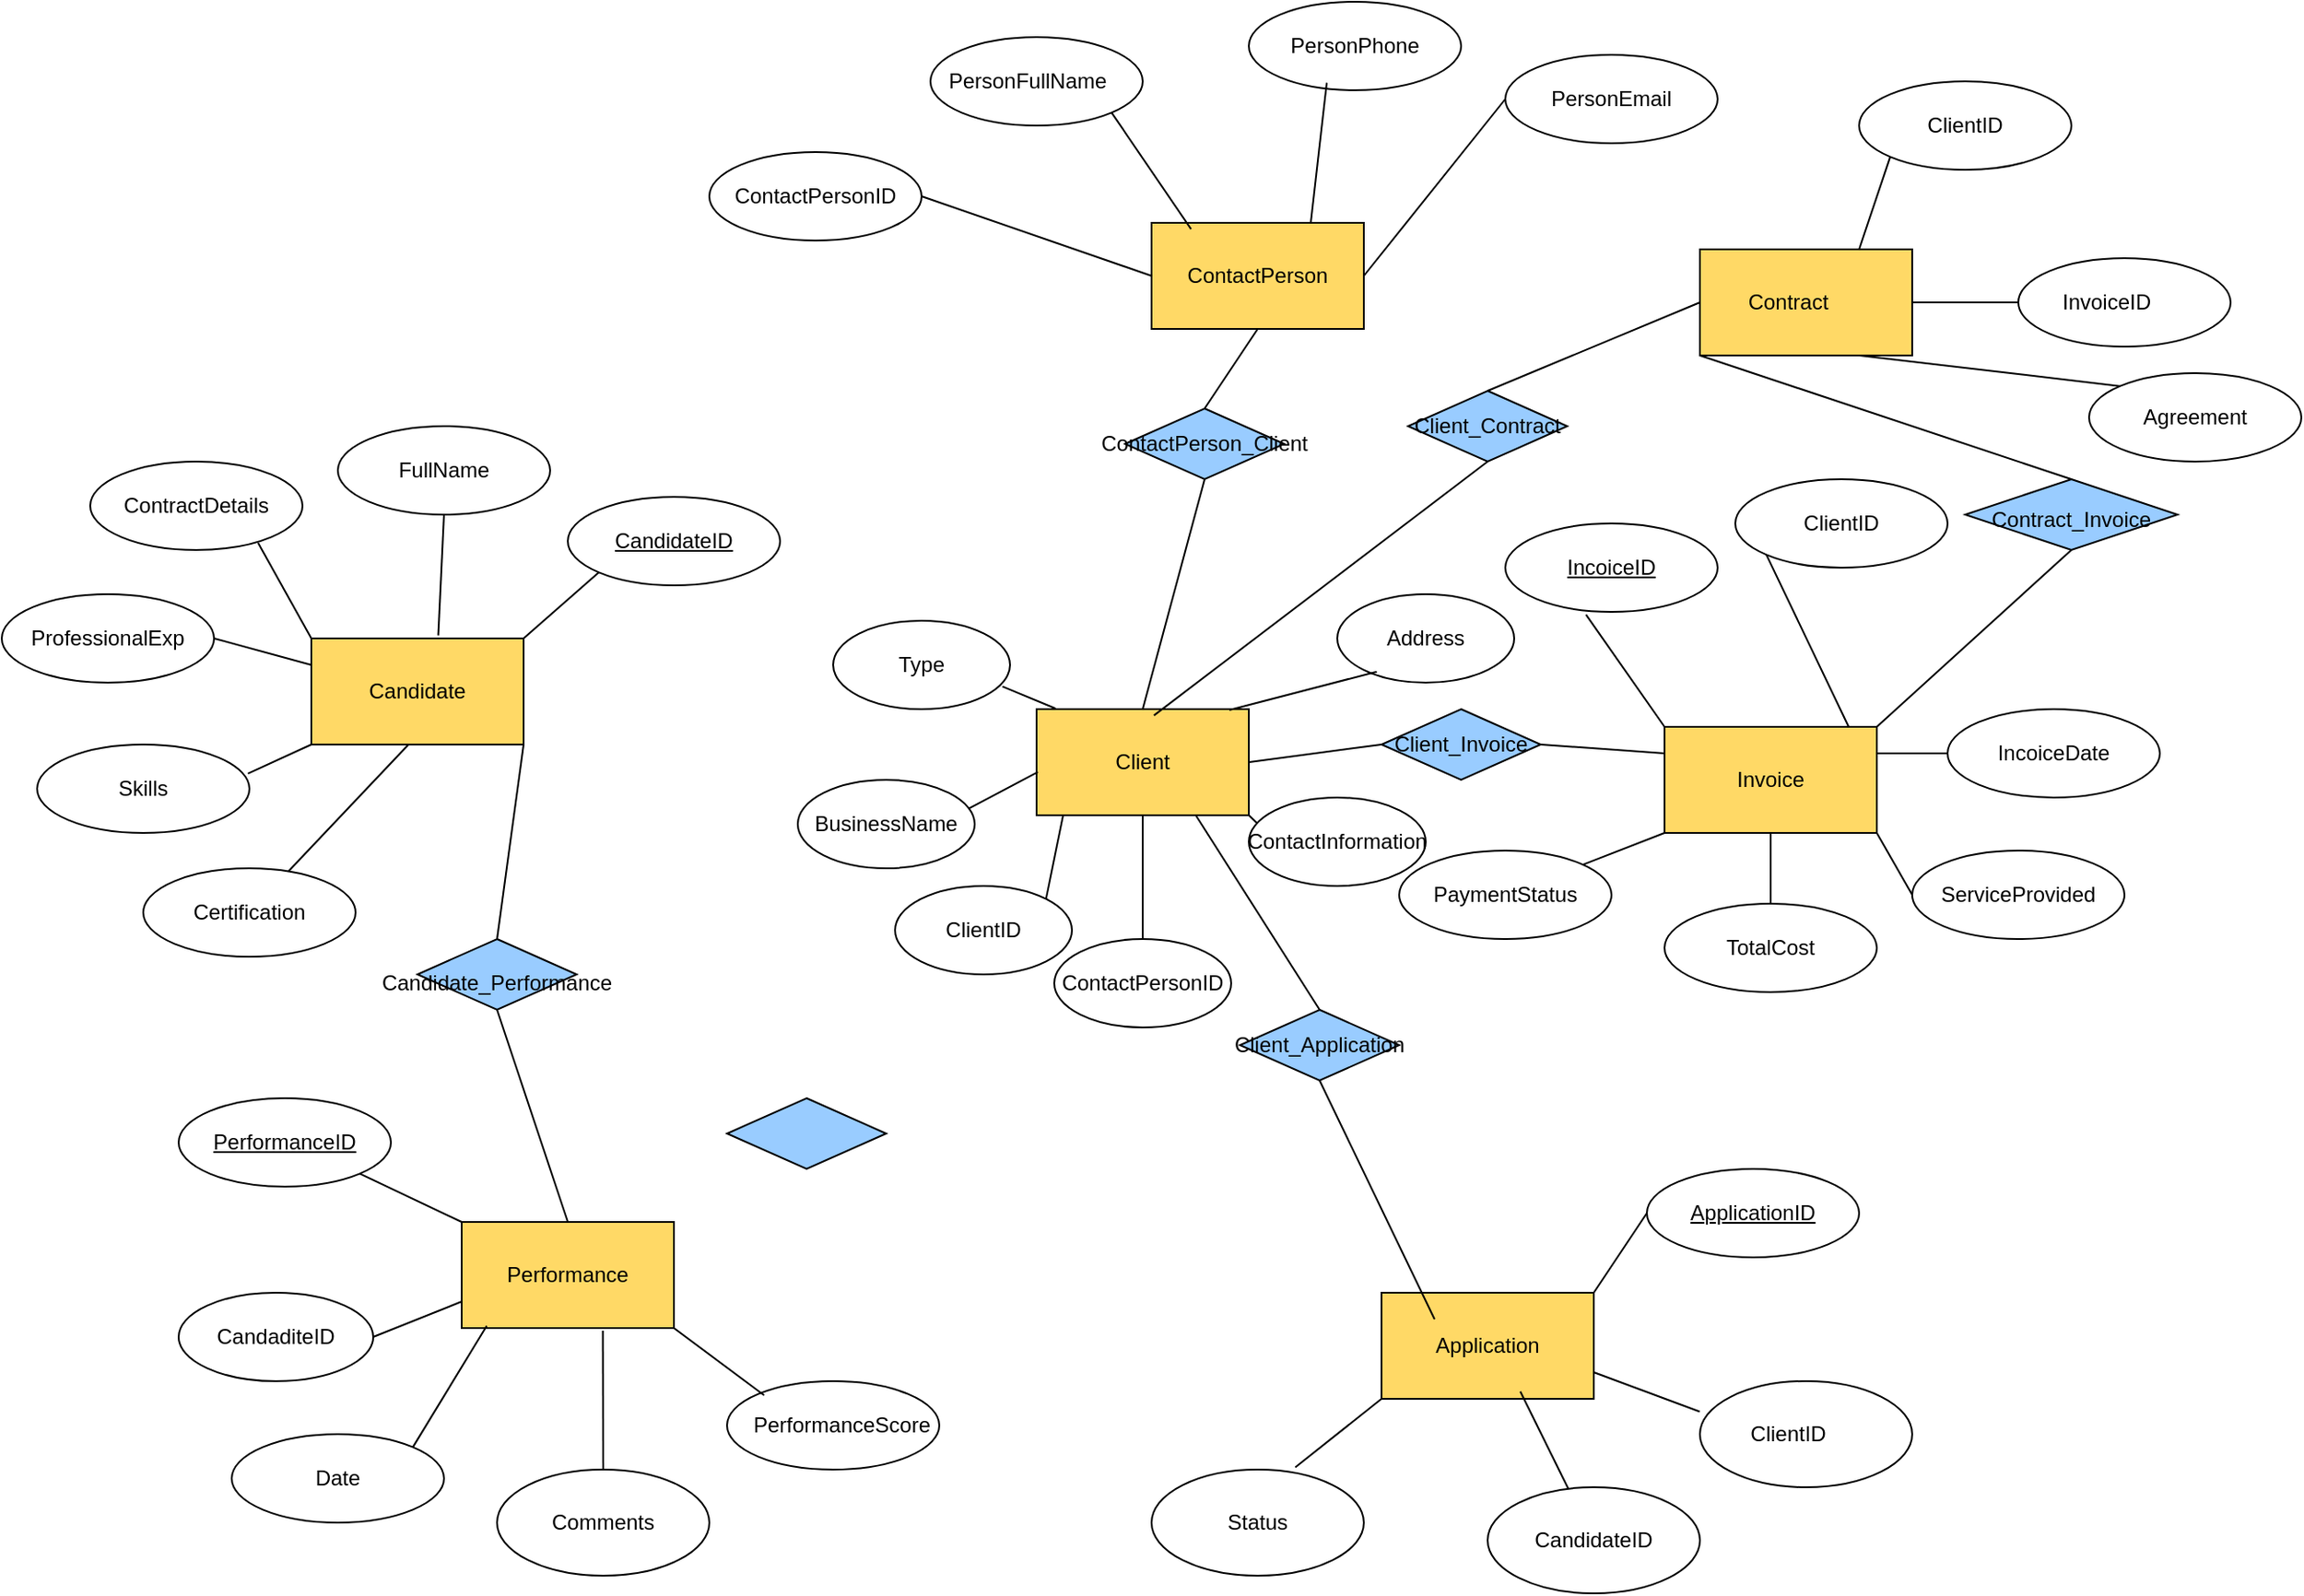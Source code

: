 <mxfile version="24.8.4">
  <diagram name="Page-1" id="_pU-WNQT1wnBNlO78gKb">
    <mxGraphModel dx="481" dy="643" grid="1" gridSize="10" guides="1" tooltips="1" connect="1" arrows="1" fold="1" page="1" pageScale="1" pageWidth="850" pageHeight="1100" math="0" shadow="0">
      <root>
        <mxCell id="0" />
        <mxCell id="1" parent="0" />
        <mxCell id="n1prHvsE-R-aELV-WZbh-2" value="" style="rounded=0;whiteSpace=wrap;html=1;fillColor=#FFD966;" vertex="1" parent="1">
          <mxGeometry x="775" y="590" width="120" height="60" as="geometry" />
        </mxCell>
        <mxCell id="n1prHvsE-R-aELV-WZbh-4" value="" style="rounded=0;whiteSpace=wrap;html=1;fillColor=#FFD966;" vertex="1" parent="1">
          <mxGeometry x="365" y="550" width="120" height="60" as="geometry" />
        </mxCell>
        <mxCell id="n1prHvsE-R-aELV-WZbh-9" value="" style="ellipse;whiteSpace=wrap;html=1;" vertex="1" parent="1">
          <mxGeometry x="600" y="970" width="120" height="50" as="geometry" />
        </mxCell>
        <mxCell id="n1prHvsE-R-aELV-WZbh-29" value="" style="rounded=0;whiteSpace=wrap;html=1;fillColor=#FFD966;" vertex="1" parent="1">
          <mxGeometry x="1150" y="330" width="120" height="60" as="geometry" />
        </mxCell>
        <mxCell id="n1prHvsE-R-aELV-WZbh-62" value="" style="rounded=0;whiteSpace=wrap;html=1;fillColor=#FFD966;" vertex="1" parent="1">
          <mxGeometry x="450" y="880" width="120" height="60" as="geometry" />
        </mxCell>
        <mxCell id="n1prHvsE-R-aELV-WZbh-63" value="" style="ellipse;whiteSpace=wrap;html=1;" vertex="1" parent="1">
          <mxGeometry x="290" y="810" width="120" height="50" as="geometry" />
        </mxCell>
        <mxCell id="n1prHvsE-R-aELV-WZbh-64" value="" style="ellipse;whiteSpace=wrap;html=1;" vertex="1" parent="1">
          <mxGeometry x="290" y="920" width="110" height="50" as="geometry" />
        </mxCell>
        <mxCell id="n1prHvsE-R-aELV-WZbh-65" value="" style="ellipse;whiteSpace=wrap;html=1;" vertex="1" parent="1">
          <mxGeometry x="470" y="1020" width="120" height="60" as="geometry" />
        </mxCell>
        <mxCell id="n1prHvsE-R-aELV-WZbh-66" value="" style="ellipse;whiteSpace=wrap;html=1;" vertex="1" parent="1">
          <mxGeometry x="320" y="1000" width="120" height="50" as="geometry" />
        </mxCell>
        <mxCell id="n1prHvsE-R-aELV-WZbh-67" value="PerformanceScore" style="text;html=1;align=center;verticalAlign=middle;whiteSpace=wrap;rounded=0;" vertex="1" parent="1">
          <mxGeometry x="635" y="980" width="60" height="30" as="geometry" />
        </mxCell>
        <mxCell id="n1prHvsE-R-aELV-WZbh-68" value="Comments" style="text;html=1;align=center;verticalAlign=middle;whiteSpace=wrap;rounded=0;" vertex="1" parent="1">
          <mxGeometry x="500" y="1035" width="60" height="30" as="geometry" />
        </mxCell>
        <mxCell id="n1prHvsE-R-aELV-WZbh-69" value="Date" style="text;html=1;align=center;verticalAlign=middle;whiteSpace=wrap;rounded=0;" vertex="1" parent="1">
          <mxGeometry x="350" y="1010" width="60" height="30" as="geometry" />
        </mxCell>
        <mxCell id="n1prHvsE-R-aELV-WZbh-70" value="CandaditeID" style="text;html=1;align=center;verticalAlign=middle;whiteSpace=wrap;rounded=0;" vertex="1" parent="1">
          <mxGeometry x="315" y="930" width="60" height="30" as="geometry" />
        </mxCell>
        <mxCell id="n1prHvsE-R-aELV-WZbh-71" value="&lt;u&gt;PerformanceID&lt;/u&gt;" style="text;html=1;align=center;verticalAlign=middle;whiteSpace=wrap;rounded=0;" vertex="1" parent="1">
          <mxGeometry x="320" y="820" width="60" height="30" as="geometry" />
        </mxCell>
        <mxCell id="n1prHvsE-R-aELV-WZbh-72" value="Performance" style="text;html=1;align=center;verticalAlign=middle;whiteSpace=wrap;rounded=0;" vertex="1" parent="1">
          <mxGeometry x="480" y="895" width="60" height="30" as="geometry" />
        </mxCell>
        <mxCell id="n1prHvsE-R-aELV-WZbh-73" value="" style="endArrow=none;html=1;rounded=0;exitX=1;exitY=1;exitDx=0;exitDy=0;entryX=0;entryY=0;entryDx=0;entryDy=0;" edge="1" parent="1" source="n1prHvsE-R-aELV-WZbh-62">
          <mxGeometry width="50" height="50" relative="1" as="geometry">
            <mxPoint x="490" y="770" as="sourcePoint" />
            <mxPoint x="621" y="978" as="targetPoint" />
          </mxGeometry>
        </mxCell>
        <mxCell id="n1prHvsE-R-aELV-WZbh-74" value="" style="endArrow=none;html=1;rounded=0;exitX=0.5;exitY=0;exitDx=0;exitDy=0;entryX=0.665;entryY=1.026;entryDx=0;entryDy=0;entryPerimeter=0;" edge="1" parent="1" source="n1prHvsE-R-aELV-WZbh-65" target="n1prHvsE-R-aELV-WZbh-62">
          <mxGeometry width="50" height="50" relative="1" as="geometry">
            <mxPoint x="490" y="770" as="sourcePoint" />
            <mxPoint x="540" y="720" as="targetPoint" />
          </mxGeometry>
        </mxCell>
        <mxCell id="n1prHvsE-R-aELV-WZbh-75" value="" style="endArrow=none;html=1;rounded=0;exitX=1;exitY=0;exitDx=0;exitDy=0;entryX=0.118;entryY=0.979;entryDx=0;entryDy=0;entryPerimeter=0;" edge="1" parent="1" source="n1prHvsE-R-aELV-WZbh-66" target="n1prHvsE-R-aELV-WZbh-62">
          <mxGeometry width="50" height="50" relative="1" as="geometry">
            <mxPoint x="490" y="770" as="sourcePoint" />
            <mxPoint x="540" y="720" as="targetPoint" />
          </mxGeometry>
        </mxCell>
        <mxCell id="n1prHvsE-R-aELV-WZbh-76" value="" style="endArrow=none;html=1;rounded=0;exitX=1;exitY=0.5;exitDx=0;exitDy=0;entryX=0;entryY=0.75;entryDx=0;entryDy=0;" edge="1" parent="1" source="n1prHvsE-R-aELV-WZbh-64" target="n1prHvsE-R-aELV-WZbh-62">
          <mxGeometry width="50" height="50" relative="1" as="geometry">
            <mxPoint x="490" y="770" as="sourcePoint" />
            <mxPoint x="540" y="720" as="targetPoint" />
          </mxGeometry>
        </mxCell>
        <mxCell id="n1prHvsE-R-aELV-WZbh-77" value="" style="endArrow=none;html=1;rounded=0;exitX=1;exitY=1;exitDx=0;exitDy=0;entryX=0;entryY=0;entryDx=0;entryDy=0;" edge="1" parent="1" source="n1prHvsE-R-aELV-WZbh-63" target="n1prHvsE-R-aELV-WZbh-62">
          <mxGeometry width="50" height="50" relative="1" as="geometry">
            <mxPoint x="490" y="770" as="sourcePoint" />
            <mxPoint x="540" y="720" as="targetPoint" />
          </mxGeometry>
        </mxCell>
        <mxCell id="n1prHvsE-R-aELV-WZbh-120" value="" style="rounded=0;whiteSpace=wrap;html=1;fillColor=#FFD966;" vertex="1" parent="1">
          <mxGeometry x="970" y="920" width="120" height="60" as="geometry" />
        </mxCell>
        <mxCell id="n1prHvsE-R-aELV-WZbh-121" value="" style="ellipse;whiteSpace=wrap;html=1;" vertex="1" parent="1">
          <mxGeometry x="1030" y="1030" width="120" height="60" as="geometry" />
        </mxCell>
        <mxCell id="n1prHvsE-R-aELV-WZbh-122" value="" style="ellipse;whiteSpace=wrap;html=1;" vertex="1" parent="1">
          <mxGeometry x="1120" y="850" width="120" height="50" as="geometry" />
        </mxCell>
        <mxCell id="n1prHvsE-R-aELV-WZbh-123" value="" style="ellipse;whiteSpace=wrap;html=1;" vertex="1" parent="1">
          <mxGeometry x="1150" y="970" width="120" height="60" as="geometry" />
        </mxCell>
        <mxCell id="n1prHvsE-R-aELV-WZbh-124" value="" style="ellipse;whiteSpace=wrap;html=1;" vertex="1" parent="1">
          <mxGeometry x="840" y="1020" width="120" height="60" as="geometry" />
        </mxCell>
        <mxCell id="n1prHvsE-R-aELV-WZbh-125" value="Status" style="text;html=1;align=center;verticalAlign=middle;whiteSpace=wrap;rounded=0;" vertex="1" parent="1">
          <mxGeometry x="870" y="1035" width="60" height="30" as="geometry" />
        </mxCell>
        <mxCell id="n1prHvsE-R-aELV-WZbh-126" value="CandidateID" style="text;html=1;align=center;verticalAlign=middle;whiteSpace=wrap;rounded=0;" vertex="1" parent="1">
          <mxGeometry x="1060" y="1045" width="60" height="30" as="geometry" />
        </mxCell>
        <mxCell id="n1prHvsE-R-aELV-WZbh-127" value="ClientID" style="text;html=1;align=center;verticalAlign=middle;whiteSpace=wrap;rounded=0;" vertex="1" parent="1">
          <mxGeometry x="1170" y="985" width="60" height="30" as="geometry" />
        </mxCell>
        <mxCell id="n1prHvsE-R-aELV-WZbh-128" value="&lt;u&gt;ApplicationID&lt;/u&gt;" style="text;html=1;align=center;verticalAlign=middle;whiteSpace=wrap;rounded=0;" vertex="1" parent="1">
          <mxGeometry x="1150" y="860" width="60" height="30" as="geometry" />
        </mxCell>
        <mxCell id="n1prHvsE-R-aELV-WZbh-129" value="Application" style="text;html=1;align=center;verticalAlign=middle;whiteSpace=wrap;rounded=0;" vertex="1" parent="1">
          <mxGeometry x="1000" y="935" width="60" height="30" as="geometry" />
        </mxCell>
        <mxCell id="n1prHvsE-R-aELV-WZbh-130" value="" style="endArrow=none;html=1;rounded=0;exitX=-0.001;exitY=0.288;exitDx=0;exitDy=0;exitPerimeter=0;entryX=1;entryY=0.75;entryDx=0;entryDy=0;" edge="1" parent="1" source="n1prHvsE-R-aELV-WZbh-123" target="n1prHvsE-R-aELV-WZbh-120">
          <mxGeometry width="50" height="50" relative="1" as="geometry">
            <mxPoint x="930" y="860" as="sourcePoint" />
            <mxPoint x="980" y="810" as="targetPoint" />
          </mxGeometry>
        </mxCell>
        <mxCell id="n1prHvsE-R-aELV-WZbh-131" value="" style="endArrow=none;html=1;rounded=0;entryX=0.654;entryY=0.931;entryDx=0;entryDy=0;entryPerimeter=0;" edge="1" parent="1" source="n1prHvsE-R-aELV-WZbh-121" target="n1prHvsE-R-aELV-WZbh-120">
          <mxGeometry width="50" height="50" relative="1" as="geometry">
            <mxPoint x="930" y="860" as="sourcePoint" />
            <mxPoint x="980" y="810" as="targetPoint" />
          </mxGeometry>
        </mxCell>
        <mxCell id="n1prHvsE-R-aELV-WZbh-132" value="" style="endArrow=none;html=1;rounded=0;exitX=0.677;exitY=-0.021;exitDx=0;exitDy=0;exitPerimeter=0;entryX=0;entryY=1;entryDx=0;entryDy=0;" edge="1" parent="1" source="n1prHvsE-R-aELV-WZbh-124" target="n1prHvsE-R-aELV-WZbh-120">
          <mxGeometry width="50" height="50" relative="1" as="geometry">
            <mxPoint x="930" y="860" as="sourcePoint" />
            <mxPoint x="980" y="810" as="targetPoint" />
          </mxGeometry>
        </mxCell>
        <mxCell id="n1prHvsE-R-aELV-WZbh-133" value="" style="endArrow=none;html=1;rounded=0;entryX=0;entryY=0.5;entryDx=0;entryDy=0;exitX=1;exitY=0;exitDx=0;exitDy=0;" edge="1" parent="1" source="n1prHvsE-R-aELV-WZbh-120" target="n1prHvsE-R-aELV-WZbh-122">
          <mxGeometry width="50" height="50" relative="1" as="geometry">
            <mxPoint x="1030" y="900" as="sourcePoint" />
            <mxPoint x="1080" y="850" as="targetPoint" />
          </mxGeometry>
        </mxCell>
        <mxCell id="n1prHvsE-R-aELV-WZbh-154" value="" style="rounded=0;whiteSpace=wrap;html=1;fillColor=#FFD966;" vertex="1" parent="1">
          <mxGeometry x="1130" y="600" width="120" height="60" as="geometry" />
        </mxCell>
        <mxCell id="n1prHvsE-R-aELV-WZbh-155" value="" style="ellipse;whiteSpace=wrap;html=1;" vertex="1" parent="1">
          <mxGeometry x="1040" y="485" width="120" height="50" as="geometry" />
        </mxCell>
        <mxCell id="n1prHvsE-R-aELV-WZbh-156" value="" style="ellipse;whiteSpace=wrap;html=1;" vertex="1" parent="1">
          <mxGeometry x="980" y="670" width="120" height="50" as="geometry" />
        </mxCell>
        <mxCell id="n1prHvsE-R-aELV-WZbh-157" value="" style="ellipse;whiteSpace=wrap;html=1;" vertex="1" parent="1">
          <mxGeometry x="1130" y="700" width="120" height="50" as="geometry" />
        </mxCell>
        <mxCell id="n1prHvsE-R-aELV-WZbh-158" value="" style="ellipse;whiteSpace=wrap;html=1;" vertex="1" parent="1">
          <mxGeometry x="1170" y="460" width="120" height="50" as="geometry" />
        </mxCell>
        <mxCell id="n1prHvsE-R-aELV-WZbh-159" value="" style="ellipse;whiteSpace=wrap;html=1;" vertex="1" parent="1">
          <mxGeometry x="1290" y="590" width="120" height="50" as="geometry" />
        </mxCell>
        <mxCell id="n1prHvsE-R-aELV-WZbh-160" value="" style="ellipse;whiteSpace=wrap;html=1;" vertex="1" parent="1">
          <mxGeometry x="1270" y="670" width="120" height="50" as="geometry" />
        </mxCell>
        <mxCell id="n1prHvsE-R-aELV-WZbh-161" value="IncoiceDate" style="text;html=1;align=center;verticalAlign=middle;whiteSpace=wrap;rounded=0;" vertex="1" parent="1">
          <mxGeometry x="1320" y="600" width="60" height="30" as="geometry" />
        </mxCell>
        <mxCell id="n1prHvsE-R-aELV-WZbh-162" value="ClientID" style="text;html=1;align=center;verticalAlign=middle;whiteSpace=wrap;rounded=0;" vertex="1" parent="1">
          <mxGeometry x="1200" y="470" width="60" height="30" as="geometry" />
        </mxCell>
        <mxCell id="n1prHvsE-R-aELV-WZbh-163" value="&lt;u&gt;IncoiceID&lt;/u&gt;" style="text;html=1;align=center;verticalAlign=middle;whiteSpace=wrap;rounded=0;" vertex="1" parent="1">
          <mxGeometry x="1070" y="495" width="60" height="30" as="geometry" />
        </mxCell>
        <mxCell id="n1prHvsE-R-aELV-WZbh-164" value="ServiceProvided" style="text;html=1;align=center;verticalAlign=middle;whiteSpace=wrap;rounded=0;" vertex="1" parent="1">
          <mxGeometry x="1300" y="680" width="60" height="30" as="geometry" />
        </mxCell>
        <mxCell id="n1prHvsE-R-aELV-WZbh-165" value="TotalCost" style="text;html=1;align=center;verticalAlign=middle;whiteSpace=wrap;rounded=0;" vertex="1" parent="1">
          <mxGeometry x="1160" y="710" width="60" height="30" as="geometry" />
        </mxCell>
        <mxCell id="n1prHvsE-R-aELV-WZbh-166" value="PaymentStatus" style="text;html=1;align=center;verticalAlign=middle;whiteSpace=wrap;rounded=0;" vertex="1" parent="1">
          <mxGeometry x="1010" y="680" width="60" height="30" as="geometry" />
        </mxCell>
        <mxCell id="n1prHvsE-R-aELV-WZbh-167" value="Invoice" style="text;html=1;align=center;verticalAlign=middle;whiteSpace=wrap;rounded=0;" vertex="1" parent="1">
          <mxGeometry x="1160" y="615" width="60" height="30" as="geometry" />
        </mxCell>
        <mxCell id="n1prHvsE-R-aELV-WZbh-168" value="" style="endArrow=none;html=1;rounded=0;entryX=0;entryY=0.5;entryDx=0;entryDy=0;exitX=1;exitY=0.25;exitDx=0;exitDy=0;" edge="1" parent="1" source="n1prHvsE-R-aELV-WZbh-154" target="n1prHvsE-R-aELV-WZbh-159">
          <mxGeometry width="50" height="50" relative="1" as="geometry">
            <mxPoint x="900" y="830" as="sourcePoint" />
            <mxPoint x="950" y="780" as="targetPoint" />
          </mxGeometry>
        </mxCell>
        <mxCell id="n1prHvsE-R-aELV-WZbh-169" value="" style="endArrow=none;html=1;rounded=0;exitX=0;exitY=0.5;exitDx=0;exitDy=0;entryX=1;entryY=1;entryDx=0;entryDy=0;" edge="1" parent="1" source="n1prHvsE-R-aELV-WZbh-160" target="n1prHvsE-R-aELV-WZbh-154">
          <mxGeometry width="50" height="50" relative="1" as="geometry">
            <mxPoint x="900" y="830" as="sourcePoint" />
            <mxPoint x="950" y="780" as="targetPoint" />
          </mxGeometry>
        </mxCell>
        <mxCell id="n1prHvsE-R-aELV-WZbh-170" value="" style="endArrow=none;html=1;rounded=0;entryX=0.5;entryY=1;entryDx=0;entryDy=0;exitX=0.5;exitY=0;exitDx=0;exitDy=0;" edge="1" parent="1" source="n1prHvsE-R-aELV-WZbh-157" target="n1prHvsE-R-aELV-WZbh-154">
          <mxGeometry width="50" height="50" relative="1" as="geometry">
            <mxPoint x="900" y="830" as="sourcePoint" />
            <mxPoint x="950" y="780" as="targetPoint" />
          </mxGeometry>
        </mxCell>
        <mxCell id="n1prHvsE-R-aELV-WZbh-171" value="" style="endArrow=none;html=1;rounded=0;entryX=0;entryY=1;entryDx=0;entryDy=0;" edge="1" parent="1" source="n1prHvsE-R-aELV-WZbh-156" target="n1prHvsE-R-aELV-WZbh-154">
          <mxGeometry width="50" height="50" relative="1" as="geometry">
            <mxPoint x="1000" y="810" as="sourcePoint" />
            <mxPoint x="1050" y="760" as="targetPoint" />
          </mxGeometry>
        </mxCell>
        <mxCell id="n1prHvsE-R-aELV-WZbh-172" value="" style="endArrow=none;html=1;rounded=0;exitX=0;exitY=0;exitDx=0;exitDy=0;entryX=0.38;entryY=1.031;entryDx=0;entryDy=0;entryPerimeter=0;" edge="1" parent="1" source="n1prHvsE-R-aELV-WZbh-154" target="n1prHvsE-R-aELV-WZbh-155">
          <mxGeometry width="50" height="50" relative="1" as="geometry">
            <mxPoint x="1090" y="610" as="sourcePoint" />
            <mxPoint x="1140" y="560" as="targetPoint" />
          </mxGeometry>
        </mxCell>
        <mxCell id="n1prHvsE-R-aELV-WZbh-173" value="" style="endArrow=none;html=1;rounded=0;entryX=0;entryY=1;entryDx=0;entryDy=0;exitX=0.868;exitY=0.002;exitDx=0;exitDy=0;exitPerimeter=0;" edge="1" parent="1" source="n1prHvsE-R-aELV-WZbh-154" target="n1prHvsE-R-aELV-WZbh-158">
          <mxGeometry width="50" height="50" relative="1" as="geometry">
            <mxPoint x="900" y="830" as="sourcePoint" />
            <mxPoint x="950" y="780" as="targetPoint" />
          </mxGeometry>
        </mxCell>
        <mxCell id="n1prHvsE-R-aELV-WZbh-174" value="" style="ellipse;whiteSpace=wrap;html=1;" vertex="1" parent="1">
          <mxGeometry x="1240" y="235" width="120" height="50" as="geometry" />
        </mxCell>
        <mxCell id="n1prHvsE-R-aELV-WZbh-175" value="" style="ellipse;whiteSpace=wrap;html=1;" vertex="1" parent="1">
          <mxGeometry x="1330" y="335" width="120" height="50" as="geometry" />
        </mxCell>
        <mxCell id="n1prHvsE-R-aELV-WZbh-176" value="" style="ellipse;whiteSpace=wrap;html=1;" vertex="1" parent="1">
          <mxGeometry x="1370" y="400" width="120" height="50" as="geometry" />
        </mxCell>
        <mxCell id="n1prHvsE-R-aELV-WZbh-177" value="Agreement" style="text;html=1;align=center;verticalAlign=middle;whiteSpace=wrap;rounded=0;" vertex="1" parent="1">
          <mxGeometry x="1400" y="410" width="60" height="30" as="geometry" />
        </mxCell>
        <mxCell id="n1prHvsE-R-aELV-WZbh-178" value="InvoiceID" style="text;html=1;align=center;verticalAlign=middle;whiteSpace=wrap;rounded=0;" vertex="1" parent="1">
          <mxGeometry x="1350" y="345" width="60" height="30" as="geometry" />
        </mxCell>
        <mxCell id="n1prHvsE-R-aELV-WZbh-179" value="ClientID" style="text;html=1;align=center;verticalAlign=middle;whiteSpace=wrap;rounded=0;" vertex="1" parent="1">
          <mxGeometry x="1270" y="245" width="60" height="30" as="geometry" />
        </mxCell>
        <mxCell id="n1prHvsE-R-aELV-WZbh-180" value="" style="endArrow=none;html=1;rounded=0;entryX=0;entryY=1;entryDx=0;entryDy=0;exitX=0.75;exitY=0;exitDx=0;exitDy=0;" edge="1" parent="1" source="n1prHvsE-R-aELV-WZbh-29" target="n1prHvsE-R-aELV-WZbh-174">
          <mxGeometry width="50" height="50" relative="1" as="geometry">
            <mxPoint x="1170" y="760" as="sourcePoint" />
            <mxPoint x="1220" y="710" as="targetPoint" />
          </mxGeometry>
        </mxCell>
        <mxCell id="n1prHvsE-R-aELV-WZbh-181" value="" style="endArrow=none;html=1;rounded=0;exitX=0;exitY=0.5;exitDx=0;exitDy=0;entryX=1;entryY=0.5;entryDx=0;entryDy=0;" edge="1" parent="1" source="n1prHvsE-R-aELV-WZbh-175" target="n1prHvsE-R-aELV-WZbh-29">
          <mxGeometry width="50" height="50" relative="1" as="geometry">
            <mxPoint x="1170" y="760" as="sourcePoint" />
            <mxPoint x="1220" y="710" as="targetPoint" />
          </mxGeometry>
        </mxCell>
        <mxCell id="n1prHvsE-R-aELV-WZbh-182" value="" style="endArrow=none;html=1;rounded=0;exitX=0.75;exitY=1;exitDx=0;exitDy=0;entryX=0;entryY=0;entryDx=0;entryDy=0;" edge="1" parent="1" source="n1prHvsE-R-aELV-WZbh-29" target="n1prHvsE-R-aELV-WZbh-176">
          <mxGeometry width="50" height="50" relative="1" as="geometry">
            <mxPoint x="1170" y="760" as="sourcePoint" />
            <mxPoint x="1220" y="710" as="targetPoint" />
          </mxGeometry>
        </mxCell>
        <mxCell id="n1prHvsE-R-aELV-WZbh-183" value="Contract" style="text;html=1;align=center;verticalAlign=middle;whiteSpace=wrap;rounded=0;" vertex="1" parent="1">
          <mxGeometry x="1170" y="345" width="60" height="30" as="geometry" />
        </mxCell>
        <mxCell id="n1prHvsE-R-aELV-WZbh-184" value="" style="ellipse;whiteSpace=wrap;html=1;" vertex="1" parent="1">
          <mxGeometry x="510" y="470" width="120" height="50" as="geometry" />
        </mxCell>
        <mxCell id="n1prHvsE-R-aELV-WZbh-185" value="" style="ellipse;whiteSpace=wrap;html=1;" vertex="1" parent="1">
          <mxGeometry x="270" y="680" width="120" height="50" as="geometry" />
        </mxCell>
        <mxCell id="n1prHvsE-R-aELV-WZbh-186" value="" style="ellipse;whiteSpace=wrap;html=1;" vertex="1" parent="1">
          <mxGeometry x="380" y="430" width="120" height="50" as="geometry" />
        </mxCell>
        <mxCell id="n1prHvsE-R-aELV-WZbh-187" value="" style="ellipse;whiteSpace=wrap;html=1;" vertex="1" parent="1">
          <mxGeometry x="240" y="450" width="120" height="50" as="geometry" />
        </mxCell>
        <mxCell id="n1prHvsE-R-aELV-WZbh-188" value="" style="ellipse;whiteSpace=wrap;html=1;" vertex="1" parent="1">
          <mxGeometry x="190" y="525" width="120" height="50" as="geometry" />
        </mxCell>
        <mxCell id="n1prHvsE-R-aELV-WZbh-189" value="" style="ellipse;whiteSpace=wrap;html=1;" vertex="1" parent="1">
          <mxGeometry x="210" y="610" width="120" height="50" as="geometry" />
        </mxCell>
        <mxCell id="n1prHvsE-R-aELV-WZbh-190" value="Candidate" style="text;html=1;align=center;verticalAlign=middle;whiteSpace=wrap;rounded=0;" vertex="1" parent="1">
          <mxGeometry x="395" y="565" width="60" height="30" as="geometry" />
        </mxCell>
        <mxCell id="n1prHvsE-R-aELV-WZbh-191" value="Certification" style="text;html=1;align=center;verticalAlign=middle;whiteSpace=wrap;rounded=0;" vertex="1" parent="1">
          <mxGeometry x="300" y="690" width="60" height="30" as="geometry" />
        </mxCell>
        <mxCell id="n1prHvsE-R-aELV-WZbh-192" value="Skills" style="text;html=1;align=center;verticalAlign=middle;whiteSpace=wrap;rounded=0;" vertex="1" parent="1">
          <mxGeometry x="240" y="620" width="60" height="30" as="geometry" />
        </mxCell>
        <mxCell id="n1prHvsE-R-aELV-WZbh-193" value="ProfessionalExp" style="text;html=1;align=center;verticalAlign=middle;whiteSpace=wrap;rounded=0;" vertex="1" parent="1">
          <mxGeometry x="220" y="535" width="60" height="30" as="geometry" />
        </mxCell>
        <mxCell id="n1prHvsE-R-aELV-WZbh-194" value="ContractDetails" style="text;html=1;align=center;verticalAlign=middle;whiteSpace=wrap;rounded=0;" vertex="1" parent="1">
          <mxGeometry x="270" y="460" width="60" height="30" as="geometry" />
        </mxCell>
        <mxCell id="n1prHvsE-R-aELV-WZbh-195" value="FullName" style="text;html=1;align=center;verticalAlign=middle;whiteSpace=wrap;rounded=0;" vertex="1" parent="1">
          <mxGeometry x="410" y="440" width="60" height="30" as="geometry" />
        </mxCell>
        <mxCell id="n1prHvsE-R-aELV-WZbh-196" value="&lt;u&gt;CandidateID&lt;/u&gt;" style="text;html=1;align=center;verticalAlign=middle;whiteSpace=wrap;rounded=0;" vertex="1" parent="1">
          <mxGeometry x="540" y="480" width="60" height="30" as="geometry" />
        </mxCell>
        <mxCell id="n1prHvsE-R-aELV-WZbh-197" value="" style="endArrow=none;html=1;rounded=0;exitX=0.456;exitY=1.004;exitDx=0;exitDy=0;exitPerimeter=0;" edge="1" parent="1" source="n1prHvsE-R-aELV-WZbh-4" target="n1prHvsE-R-aELV-WZbh-185">
          <mxGeometry width="50" height="50" relative="1" as="geometry">
            <mxPoint x="470" y="580" as="sourcePoint" />
            <mxPoint x="520" y="530" as="targetPoint" />
          </mxGeometry>
        </mxCell>
        <mxCell id="n1prHvsE-R-aELV-WZbh-198" value="" style="endArrow=none;html=1;rounded=0;entryX=0.993;entryY=0.329;entryDx=0;entryDy=0;entryPerimeter=0;exitX=0;exitY=1;exitDx=0;exitDy=0;" edge="1" parent="1" source="n1prHvsE-R-aELV-WZbh-4" target="n1prHvsE-R-aELV-WZbh-189">
          <mxGeometry width="50" height="50" relative="1" as="geometry">
            <mxPoint x="470" y="580" as="sourcePoint" />
            <mxPoint x="520" y="530" as="targetPoint" />
          </mxGeometry>
        </mxCell>
        <mxCell id="n1prHvsE-R-aELV-WZbh-199" value="" style="endArrow=none;html=1;rounded=0;entryX=1;entryY=0.5;entryDx=0;entryDy=0;exitX=0;exitY=0.25;exitDx=0;exitDy=0;" edge="1" parent="1" source="n1prHvsE-R-aELV-WZbh-4" target="n1prHvsE-R-aELV-WZbh-188">
          <mxGeometry width="50" height="50" relative="1" as="geometry">
            <mxPoint x="470" y="580" as="sourcePoint" />
            <mxPoint x="520" y="530" as="targetPoint" />
          </mxGeometry>
        </mxCell>
        <mxCell id="n1prHvsE-R-aELV-WZbh-200" value="" style="endArrow=none;html=1;rounded=0;entryX=0.791;entryY=0.919;entryDx=0;entryDy=0;entryPerimeter=0;exitX=0;exitY=0;exitDx=0;exitDy=0;" edge="1" parent="1" source="n1prHvsE-R-aELV-WZbh-4" target="n1prHvsE-R-aELV-WZbh-187">
          <mxGeometry width="50" height="50" relative="1" as="geometry">
            <mxPoint x="470" y="580" as="sourcePoint" />
            <mxPoint x="520" y="530" as="targetPoint" />
          </mxGeometry>
        </mxCell>
        <mxCell id="n1prHvsE-R-aELV-WZbh-201" value="" style="endArrow=none;html=1;rounded=0;entryX=0.5;entryY=1;entryDx=0;entryDy=0;exitX=0.598;exitY=-0.028;exitDx=0;exitDy=0;exitPerimeter=0;" edge="1" parent="1" source="n1prHvsE-R-aELV-WZbh-4" target="n1prHvsE-R-aELV-WZbh-186">
          <mxGeometry width="50" height="50" relative="1" as="geometry">
            <mxPoint x="470" y="580" as="sourcePoint" />
            <mxPoint x="520" y="530" as="targetPoint" />
          </mxGeometry>
        </mxCell>
        <mxCell id="n1prHvsE-R-aELV-WZbh-202" value="" style="endArrow=none;html=1;rounded=0;entryX=0;entryY=1;entryDx=0;entryDy=0;exitX=1;exitY=0;exitDx=0;exitDy=0;" edge="1" parent="1" source="n1prHvsE-R-aELV-WZbh-4" target="n1prHvsE-R-aELV-WZbh-184">
          <mxGeometry width="50" height="50" relative="1" as="geometry">
            <mxPoint x="470" y="580" as="sourcePoint" />
            <mxPoint x="520" y="530" as="targetPoint" />
          </mxGeometry>
        </mxCell>
        <mxCell id="n1prHvsE-R-aELV-WZbh-203" value="" style="ellipse;whiteSpace=wrap;html=1;" vertex="1" parent="1">
          <mxGeometry x="695" y="690" width="100" height="50" as="geometry" />
        </mxCell>
        <mxCell id="n1prHvsE-R-aELV-WZbh-204" value="" style="ellipse;whiteSpace=wrap;html=1;" vertex="1" parent="1">
          <mxGeometry x="785" y="720" width="100" height="50" as="geometry" />
        </mxCell>
        <mxCell id="n1prHvsE-R-aELV-WZbh-205" value="" style="ellipse;whiteSpace=wrap;html=1;" vertex="1" parent="1">
          <mxGeometry x="895" y="640" width="100" height="50" as="geometry" />
        </mxCell>
        <mxCell id="n1prHvsE-R-aELV-WZbh-206" value="" style="ellipse;whiteSpace=wrap;html=1;" vertex="1" parent="1">
          <mxGeometry x="945" y="525" width="100" height="50" as="geometry" />
        </mxCell>
        <mxCell id="n1prHvsE-R-aELV-WZbh-207" value="" style="ellipse;whiteSpace=wrap;html=1;" vertex="1" parent="1">
          <mxGeometry x="640" y="630" width="100" height="50" as="geometry" />
        </mxCell>
        <mxCell id="n1prHvsE-R-aELV-WZbh-208" value="" style="ellipse;whiteSpace=wrap;html=1;" vertex="1" parent="1">
          <mxGeometry x="660" y="540" width="100" height="50" as="geometry" />
        </mxCell>
        <mxCell id="n1prHvsE-R-aELV-WZbh-209" value="" style="rhombus;whiteSpace=wrap;html=1;fillColor=#99CCFF;" vertex="1" parent="1">
          <mxGeometry x="600" y="810" width="90" height="40" as="geometry" />
        </mxCell>
        <mxCell id="n1prHvsE-R-aELV-WZbh-210" value="" style="rhombus;whiteSpace=wrap;html=1;fillColor=#99CCFF;" vertex="1" parent="1">
          <mxGeometry x="825" y="420" width="90" height="40" as="geometry" />
        </mxCell>
        <mxCell id="n1prHvsE-R-aELV-WZbh-211" value="" style="rhombus;whiteSpace=wrap;html=1;fillColor=#99CCFF;" vertex="1" parent="1">
          <mxGeometry x="890" y="760" width="90" height="40" as="geometry" />
        </mxCell>
        <mxCell id="n1prHvsE-R-aELV-WZbh-212" value="" style="rhombus;whiteSpace=wrap;html=1;fillColor=#99CCFF;" vertex="1" parent="1">
          <mxGeometry x="970" y="590" width="90" height="40" as="geometry" />
        </mxCell>
        <mxCell id="n1prHvsE-R-aELV-WZbh-213" value="" style="rhombus;whiteSpace=wrap;html=1;fillColor=#99CCFF;" vertex="1" parent="1">
          <mxGeometry x="1300" y="460" width="120" height="40" as="geometry" />
        </mxCell>
        <mxCell id="n1prHvsE-R-aELV-WZbh-214" value="Client_Contract" style="rhombus;whiteSpace=wrap;html=1;fillColor=#99CCFF;" vertex="1" parent="1">
          <mxGeometry x="985" y="410" width="90" height="40" as="geometry" />
        </mxCell>
        <mxCell id="n1prHvsE-R-aELV-WZbh-215" value="" style="rhombus;whiteSpace=wrap;html=1;fillColor=#99CCFF;" vertex="1" parent="1">
          <mxGeometry x="425" y="720" width="90" height="40" as="geometry" />
        </mxCell>
        <mxCell id="n1prHvsE-R-aELV-WZbh-217" value="" style="endArrow=none;html=1;rounded=0;exitX=0.75;exitY=1;exitDx=0;exitDy=0;entryX=0.5;entryY=0;entryDx=0;entryDy=0;" edge="1" parent="1" source="n1prHvsE-R-aELV-WZbh-2" target="n1prHvsE-R-aELV-WZbh-211">
          <mxGeometry width="50" height="50" relative="1" as="geometry">
            <mxPoint x="860" y="430" as="sourcePoint" />
            <mxPoint x="910" y="380" as="targetPoint" />
          </mxGeometry>
        </mxCell>
        <mxCell id="n1prHvsE-R-aELV-WZbh-218" value="" style="endArrow=none;html=1;rounded=0;entryX=0.5;entryY=1;entryDx=0;entryDy=0;exitX=1;exitY=0;exitDx=0;exitDy=0;" edge="1" parent="1" source="n1prHvsE-R-aELV-WZbh-154" target="n1prHvsE-R-aELV-WZbh-213">
          <mxGeometry width="50" height="50" relative="1" as="geometry">
            <mxPoint x="860" y="430" as="sourcePoint" />
            <mxPoint x="910" y="380" as="targetPoint" />
          </mxGeometry>
        </mxCell>
        <mxCell id="n1prHvsE-R-aELV-WZbh-219" value="" style="endArrow=none;html=1;rounded=0;entryX=0;entryY=1;entryDx=0;entryDy=0;exitX=0.5;exitY=0;exitDx=0;exitDy=0;" edge="1" parent="1" source="n1prHvsE-R-aELV-WZbh-213" target="n1prHvsE-R-aELV-WZbh-29">
          <mxGeometry width="50" height="50" relative="1" as="geometry">
            <mxPoint x="860" y="430" as="sourcePoint" />
            <mxPoint x="910" y="380" as="targetPoint" />
          </mxGeometry>
        </mxCell>
        <mxCell id="n1prHvsE-R-aELV-WZbh-220" value="" style="endArrow=none;html=1;rounded=0;exitX=0.5;exitY=0;exitDx=0;exitDy=0;entryX=1;entryY=1;entryDx=0;entryDy=0;" edge="1" parent="1" source="n1prHvsE-R-aELV-WZbh-215" target="n1prHvsE-R-aELV-WZbh-4">
          <mxGeometry width="50" height="50" relative="1" as="geometry">
            <mxPoint x="860" y="430" as="sourcePoint" />
            <mxPoint x="910" y="380" as="targetPoint" />
          </mxGeometry>
        </mxCell>
        <mxCell id="n1prHvsE-R-aELV-WZbh-221" value="" style="endArrow=none;html=1;rounded=0;entryX=0.5;entryY=0;entryDx=0;entryDy=0;exitX=0.5;exitY=1;exitDx=0;exitDy=0;" edge="1" parent="1" source="n1prHvsE-R-aELV-WZbh-215" target="n1prHvsE-R-aELV-WZbh-62">
          <mxGeometry width="50" height="50" relative="1" as="geometry">
            <mxPoint x="860" y="430" as="sourcePoint" />
            <mxPoint x="910" y="380" as="targetPoint" />
          </mxGeometry>
        </mxCell>
        <mxCell id="n1prHvsE-R-aELV-WZbh-222" value="Contract_Invoice" style="text;html=1;align=center;verticalAlign=middle;whiteSpace=wrap;rounded=0;" vertex="1" parent="1">
          <mxGeometry x="1330" y="465" width="60" height="35" as="geometry" />
        </mxCell>
        <mxCell id="n1prHvsE-R-aELV-WZbh-223" value="" style="endArrow=none;html=1;rounded=0;exitX=0.5;exitY=1;exitDx=0;exitDy=0;entryX=0;entryY=0;entryDx=0;entryDy=0;" edge="1" parent="1" source="n1prHvsE-R-aELV-WZbh-211" target="n1prHvsE-R-aELV-WZbh-129">
          <mxGeometry width="50" height="50" relative="1" as="geometry">
            <mxPoint x="960" y="790" as="sourcePoint" />
            <mxPoint x="1055" y="890" as="targetPoint" />
          </mxGeometry>
        </mxCell>
        <mxCell id="n1prHvsE-R-aELV-WZbh-224" value="Client" style="text;html=1;align=center;verticalAlign=middle;whiteSpace=wrap;rounded=0;" vertex="1" parent="1">
          <mxGeometry x="805" y="605" width="60" height="30" as="geometry" />
        </mxCell>
        <mxCell id="n1prHvsE-R-aELV-WZbh-225" value="Client_Application" style="text;html=1;align=center;verticalAlign=middle;whiteSpace=wrap;rounded=0;" vertex="1" parent="1">
          <mxGeometry x="905" y="765" width="60" height="30" as="geometry" />
        </mxCell>
        <mxCell id="n1prHvsE-R-aELV-WZbh-226" value="Candidate_Performance" style="text;html=1;align=center;verticalAlign=middle;whiteSpace=wrap;rounded=0;" vertex="1" parent="1">
          <mxGeometry x="440" y="730" width="60" height="30" as="geometry" />
        </mxCell>
        <mxCell id="n1prHvsE-R-aELV-WZbh-227" value="ContactInformation" style="text;html=1;align=center;verticalAlign=middle;whiteSpace=wrap;rounded=0;" vertex="1" parent="1">
          <mxGeometry x="915" y="650" width="60" height="30" as="geometry" />
        </mxCell>
        <mxCell id="n1prHvsE-R-aELV-WZbh-228" value="Address" style="text;html=1;align=center;verticalAlign=middle;whiteSpace=wrap;rounded=0;" vertex="1" parent="1">
          <mxGeometry x="965" y="535" width="60" height="30" as="geometry" />
        </mxCell>
        <mxCell id="n1prHvsE-R-aELV-WZbh-229" value="ContactPersonID" style="text;html=1;align=center;verticalAlign=middle;whiteSpace=wrap;rounded=0;" vertex="1" parent="1">
          <mxGeometry x="805" y="730" width="60" height="30" as="geometry" />
        </mxCell>
        <mxCell id="n1prHvsE-R-aELV-WZbh-230" value="ClientID" style="text;html=1;align=center;verticalAlign=middle;whiteSpace=wrap;rounded=0;" vertex="1" parent="1">
          <mxGeometry x="715" y="700" width="60" height="30" as="geometry" />
        </mxCell>
        <mxCell id="n1prHvsE-R-aELV-WZbh-231" value="BusinessName" style="text;html=1;align=center;verticalAlign=middle;whiteSpace=wrap;rounded=0;" vertex="1" parent="1">
          <mxGeometry x="660" y="640" width="60" height="30" as="geometry" />
        </mxCell>
        <mxCell id="n1prHvsE-R-aELV-WZbh-232" value="Type" style="text;html=1;align=center;verticalAlign=middle;whiteSpace=wrap;rounded=0;" vertex="1" parent="1">
          <mxGeometry x="680" y="550" width="60" height="30" as="geometry" />
        </mxCell>
        <mxCell id="n1prHvsE-R-aELV-WZbh-237" value="" style="endArrow=none;html=1;rounded=0;entryX=0.5;entryY=1;entryDx=0;entryDy=0;" edge="1" parent="1" target="n1prHvsE-R-aELV-WZbh-2">
          <mxGeometry width="50" height="50" relative="1" as="geometry">
            <mxPoint x="835" y="720" as="sourcePoint" />
            <mxPoint x="880" y="720" as="targetPoint" />
          </mxGeometry>
        </mxCell>
        <mxCell id="n1prHvsE-R-aELV-WZbh-239" value="" style="endArrow=none;html=1;rounded=0;entryX=0.125;entryY=1;entryDx=0;entryDy=0;exitX=1;exitY=0;exitDx=0;exitDy=0;entryPerimeter=0;" edge="1" parent="1" source="n1prHvsE-R-aELV-WZbh-203" target="n1prHvsE-R-aELV-WZbh-2">
          <mxGeometry width="50" height="50" relative="1" as="geometry">
            <mxPoint x="785" y="715" as="sourcePoint" />
            <mxPoint x="785" y="645" as="targetPoint" />
          </mxGeometry>
        </mxCell>
        <mxCell id="n1prHvsE-R-aELV-WZbh-240" value="" style="endArrow=none;html=1;rounded=0;entryX=0.006;entryY=0.592;entryDx=0;entryDy=0;exitX=0.965;exitY=0.327;exitDx=0;exitDy=0;entryPerimeter=0;exitPerimeter=0;" edge="1" parent="1" source="n1prHvsE-R-aELV-WZbh-207" target="n1prHvsE-R-aELV-WZbh-2">
          <mxGeometry width="50" height="50" relative="1" as="geometry">
            <mxPoint x="740" y="645" as="sourcePoint" />
            <mxPoint x="750" y="598" as="targetPoint" />
          </mxGeometry>
        </mxCell>
        <mxCell id="n1prHvsE-R-aELV-WZbh-242" value="" style="endArrow=none;html=1;rounded=0;entryX=0.089;entryY=-0.006;entryDx=0;entryDy=0;exitX=0.957;exitY=0.743;exitDx=0;exitDy=0;entryPerimeter=0;exitPerimeter=0;" edge="1" parent="1" source="n1prHvsE-R-aELV-WZbh-208" target="n1prHvsE-R-aELV-WZbh-2">
          <mxGeometry width="50" height="50" relative="1" as="geometry">
            <mxPoint x="747" y="656" as="sourcePoint" />
            <mxPoint x="786" y="636" as="targetPoint" />
          </mxGeometry>
        </mxCell>
        <mxCell id="n1prHvsE-R-aELV-WZbh-243" value="" style="endArrow=none;html=1;rounded=0;entryX=0.223;entryY=0.877;entryDx=0;entryDy=0;exitX=0.908;exitY=0.008;exitDx=0;exitDy=0;entryPerimeter=0;exitPerimeter=0;" edge="1" parent="1" source="n1prHvsE-R-aELV-WZbh-2" target="n1prHvsE-R-aELV-WZbh-206">
          <mxGeometry width="50" height="50" relative="1" as="geometry">
            <mxPoint x="766" y="587" as="sourcePoint" />
            <mxPoint x="796" y="600" as="targetPoint" />
          </mxGeometry>
        </mxCell>
        <mxCell id="n1prHvsE-R-aELV-WZbh-244" value="" style="endArrow=none;html=1;rounded=0;entryX=0.048;entryY=0.293;entryDx=0;entryDy=0;exitX=1;exitY=1;exitDx=0;exitDy=0;entryPerimeter=0;" edge="1" parent="1" source="n1prHvsE-R-aELV-WZbh-2" target="n1prHvsE-R-aELV-WZbh-205">
          <mxGeometry width="50" height="50" relative="1" as="geometry">
            <mxPoint x="776" y="597" as="sourcePoint" />
            <mxPoint x="806" y="610" as="targetPoint" />
          </mxGeometry>
        </mxCell>
        <mxCell id="n1prHvsE-R-aELV-WZbh-296" value="ContactPerson" style="rounded=0;whiteSpace=wrap;html=1;fillColor=#FFD966;" vertex="1" parent="1">
          <mxGeometry x="840" y="315" width="120" height="60" as="geometry" />
        </mxCell>
        <mxCell id="n1prHvsE-R-aELV-WZbh-297" value="" style="ellipse;whiteSpace=wrap;html=1;" vertex="1" parent="1">
          <mxGeometry x="895" y="190" width="120" height="50" as="geometry" />
        </mxCell>
        <mxCell id="n1prHvsE-R-aELV-WZbh-298" value="" style="ellipse;whiteSpace=wrap;html=1;" vertex="1" parent="1">
          <mxGeometry x="715" y="210" width="120" height="50" as="geometry" />
        </mxCell>
        <mxCell id="n1prHvsE-R-aELV-WZbh-299" value="" style="ellipse;whiteSpace=wrap;html=1;" vertex="1" parent="1">
          <mxGeometry x="590" y="275" width="120" height="50" as="geometry" />
        </mxCell>
        <mxCell id="n1prHvsE-R-aELV-WZbh-300" value="" style="ellipse;whiteSpace=wrap;html=1;" vertex="1" parent="1">
          <mxGeometry x="1040" y="220" width="120" height="50" as="geometry" />
        </mxCell>
        <mxCell id="n1prHvsE-R-aELV-WZbh-301" value="PersonEmail" style="text;html=1;align=center;verticalAlign=middle;whiteSpace=wrap;rounded=0;" vertex="1" parent="1">
          <mxGeometry x="1070" y="230" width="60" height="30" as="geometry" />
        </mxCell>
        <mxCell id="n1prHvsE-R-aELV-WZbh-302" value="PersonPhone" style="text;html=1;align=center;verticalAlign=middle;whiteSpace=wrap;rounded=0;" vertex="1" parent="1">
          <mxGeometry x="925" y="200" width="60" height="30" as="geometry" />
        </mxCell>
        <mxCell id="n1prHvsE-R-aELV-WZbh-303" value="PersonFullName" style="text;html=1;align=center;verticalAlign=middle;whiteSpace=wrap;rounded=0;" vertex="1" parent="1">
          <mxGeometry x="740" y="220" width="60" height="30" as="geometry" />
        </mxCell>
        <mxCell id="n1prHvsE-R-aELV-WZbh-304" value="ContactPersonID" style="text;html=1;align=center;verticalAlign=middle;whiteSpace=wrap;rounded=0;" vertex="1" parent="1">
          <mxGeometry x="620" y="285" width="60" height="30" as="geometry" />
        </mxCell>
        <mxCell id="n1prHvsE-R-aELV-WZbh-305" value="" style="endArrow=none;html=1;rounded=0;exitX=0;exitY=0.5;exitDx=0;exitDy=0;entryX=1;entryY=0.5;entryDx=0;entryDy=0;" edge="1" parent="1" source="n1prHvsE-R-aELV-WZbh-300" target="n1prHvsE-R-aELV-WZbh-296">
          <mxGeometry width="50" height="50" relative="1" as="geometry">
            <mxPoint x="570" y="620" as="sourcePoint" />
            <mxPoint x="620" y="570" as="targetPoint" />
          </mxGeometry>
        </mxCell>
        <mxCell id="n1prHvsE-R-aELV-WZbh-306" value="" style="endArrow=none;html=1;rounded=0;entryX=0.367;entryY=0.916;entryDx=0;entryDy=0;entryPerimeter=0;exitX=0.75;exitY=0;exitDx=0;exitDy=0;" edge="1" parent="1" source="n1prHvsE-R-aELV-WZbh-296" target="n1prHvsE-R-aELV-WZbh-297">
          <mxGeometry width="50" height="50" relative="1" as="geometry">
            <mxPoint x="570" y="620" as="sourcePoint" />
            <mxPoint x="620" y="570" as="targetPoint" />
          </mxGeometry>
        </mxCell>
        <mxCell id="n1prHvsE-R-aELV-WZbh-307" value="" style="endArrow=none;html=1;rounded=0;exitX=1;exitY=1;exitDx=0;exitDy=0;entryX=0.186;entryY=0.059;entryDx=0;entryDy=0;entryPerimeter=0;" edge="1" parent="1" source="n1prHvsE-R-aELV-WZbh-298" target="n1prHvsE-R-aELV-WZbh-296">
          <mxGeometry width="50" height="50" relative="1" as="geometry">
            <mxPoint x="570" y="620" as="sourcePoint" />
            <mxPoint x="620" y="570" as="targetPoint" />
          </mxGeometry>
        </mxCell>
        <mxCell id="n1prHvsE-R-aELV-WZbh-308" value="" style="endArrow=none;html=1;rounded=0;entryX=0;entryY=0.5;entryDx=0;entryDy=0;exitX=1;exitY=0.5;exitDx=0;exitDy=0;" edge="1" parent="1" source="n1prHvsE-R-aELV-WZbh-299" target="n1prHvsE-R-aELV-WZbh-296">
          <mxGeometry width="50" height="50" relative="1" as="geometry">
            <mxPoint x="570" y="620" as="sourcePoint" />
            <mxPoint x="620" y="570" as="targetPoint" />
          </mxGeometry>
        </mxCell>
        <mxCell id="n1prHvsE-R-aELV-WZbh-309" value="" style="endArrow=none;html=1;rounded=0;entryX=0.5;entryY=0;entryDx=0;entryDy=0;exitX=0.5;exitY=1;exitDx=0;exitDy=0;" edge="1" parent="1" source="n1prHvsE-R-aELV-WZbh-296" target="n1prHvsE-R-aELV-WZbh-210">
          <mxGeometry width="50" height="50" relative="1" as="geometry">
            <mxPoint x="480" y="290" as="sourcePoint" />
            <mxPoint x="530" y="240" as="targetPoint" />
          </mxGeometry>
        </mxCell>
        <mxCell id="n1prHvsE-R-aELV-WZbh-310" value="" style="endArrow=none;html=1;rounded=0;entryX=0.5;entryY=1;entryDx=0;entryDy=0;exitX=0.5;exitY=0;exitDx=0;exitDy=0;" edge="1" parent="1" source="n1prHvsE-R-aELV-WZbh-2" target="n1prHvsE-R-aELV-WZbh-210">
          <mxGeometry width="50" height="50" relative="1" as="geometry">
            <mxPoint x="480" y="290" as="sourcePoint" />
            <mxPoint x="530" y="240" as="targetPoint" />
          </mxGeometry>
        </mxCell>
        <mxCell id="n1prHvsE-R-aELV-WZbh-311" value="ContactPerson_Client" style="text;html=1;align=center;verticalAlign=middle;whiteSpace=wrap;rounded=0;" vertex="1" parent="1">
          <mxGeometry x="840" y="425" width="60" height="30" as="geometry" />
        </mxCell>
        <mxCell id="n1prHvsE-R-aELV-WZbh-312" value="Client_Invoice" style="text;html=1;align=center;verticalAlign=middle;whiteSpace=wrap;rounded=0;" vertex="1" parent="1">
          <mxGeometry x="985" y="595" width="60" height="30" as="geometry" />
        </mxCell>
        <mxCell id="n1prHvsE-R-aELV-WZbh-313" value="" style="endArrow=none;html=1;rounded=0;entryX=0;entryY=0.5;entryDx=0;entryDy=0;exitX=1;exitY=0.5;exitDx=0;exitDy=0;" edge="1" parent="1" source="n1prHvsE-R-aELV-WZbh-2" target="n1prHvsE-R-aELV-WZbh-212">
          <mxGeometry width="50" height="50" relative="1" as="geometry">
            <mxPoint x="900" y="670" as="sourcePoint" />
            <mxPoint x="950" y="620" as="targetPoint" />
          </mxGeometry>
        </mxCell>
        <mxCell id="n1prHvsE-R-aELV-WZbh-314" value="" style="endArrow=none;html=1;rounded=0;exitX=0;exitY=0.25;exitDx=0;exitDy=0;entryX=1;entryY=0.5;entryDx=0;entryDy=0;" edge="1" parent="1" source="n1prHvsE-R-aELV-WZbh-154" target="n1prHvsE-R-aELV-WZbh-212">
          <mxGeometry width="50" height="50" relative="1" as="geometry">
            <mxPoint x="900" y="670" as="sourcePoint" />
            <mxPoint x="950" y="620" as="targetPoint" />
          </mxGeometry>
        </mxCell>
        <mxCell id="n1prHvsE-R-aELV-WZbh-319" value="" style="endArrow=none;html=1;rounded=0;entryX=0.5;entryY=1;entryDx=0;entryDy=0;exitX=0.553;exitY=0.059;exitDx=0;exitDy=0;exitPerimeter=0;" edge="1" parent="1" source="n1prHvsE-R-aELV-WZbh-2" target="n1prHvsE-R-aELV-WZbh-214">
          <mxGeometry width="50" height="50" relative="1" as="geometry">
            <mxPoint x="870" y="590" as="sourcePoint" />
            <mxPoint x="905" y="460" as="targetPoint" />
          </mxGeometry>
        </mxCell>
        <mxCell id="n1prHvsE-R-aELV-WZbh-322" value="" style="endArrow=none;html=1;rounded=0;entryX=0;entryY=0.5;entryDx=0;entryDy=0;exitX=0.5;exitY=0;exitDx=0;exitDy=0;" edge="1" parent="1" source="n1prHvsE-R-aELV-WZbh-214" target="n1prHvsE-R-aELV-WZbh-29">
          <mxGeometry width="50" height="50" relative="1" as="geometry">
            <mxPoint x="851" y="604" as="sourcePoint" />
            <mxPoint x="1040" y="460" as="targetPoint" />
          </mxGeometry>
        </mxCell>
      </root>
    </mxGraphModel>
  </diagram>
</mxfile>
